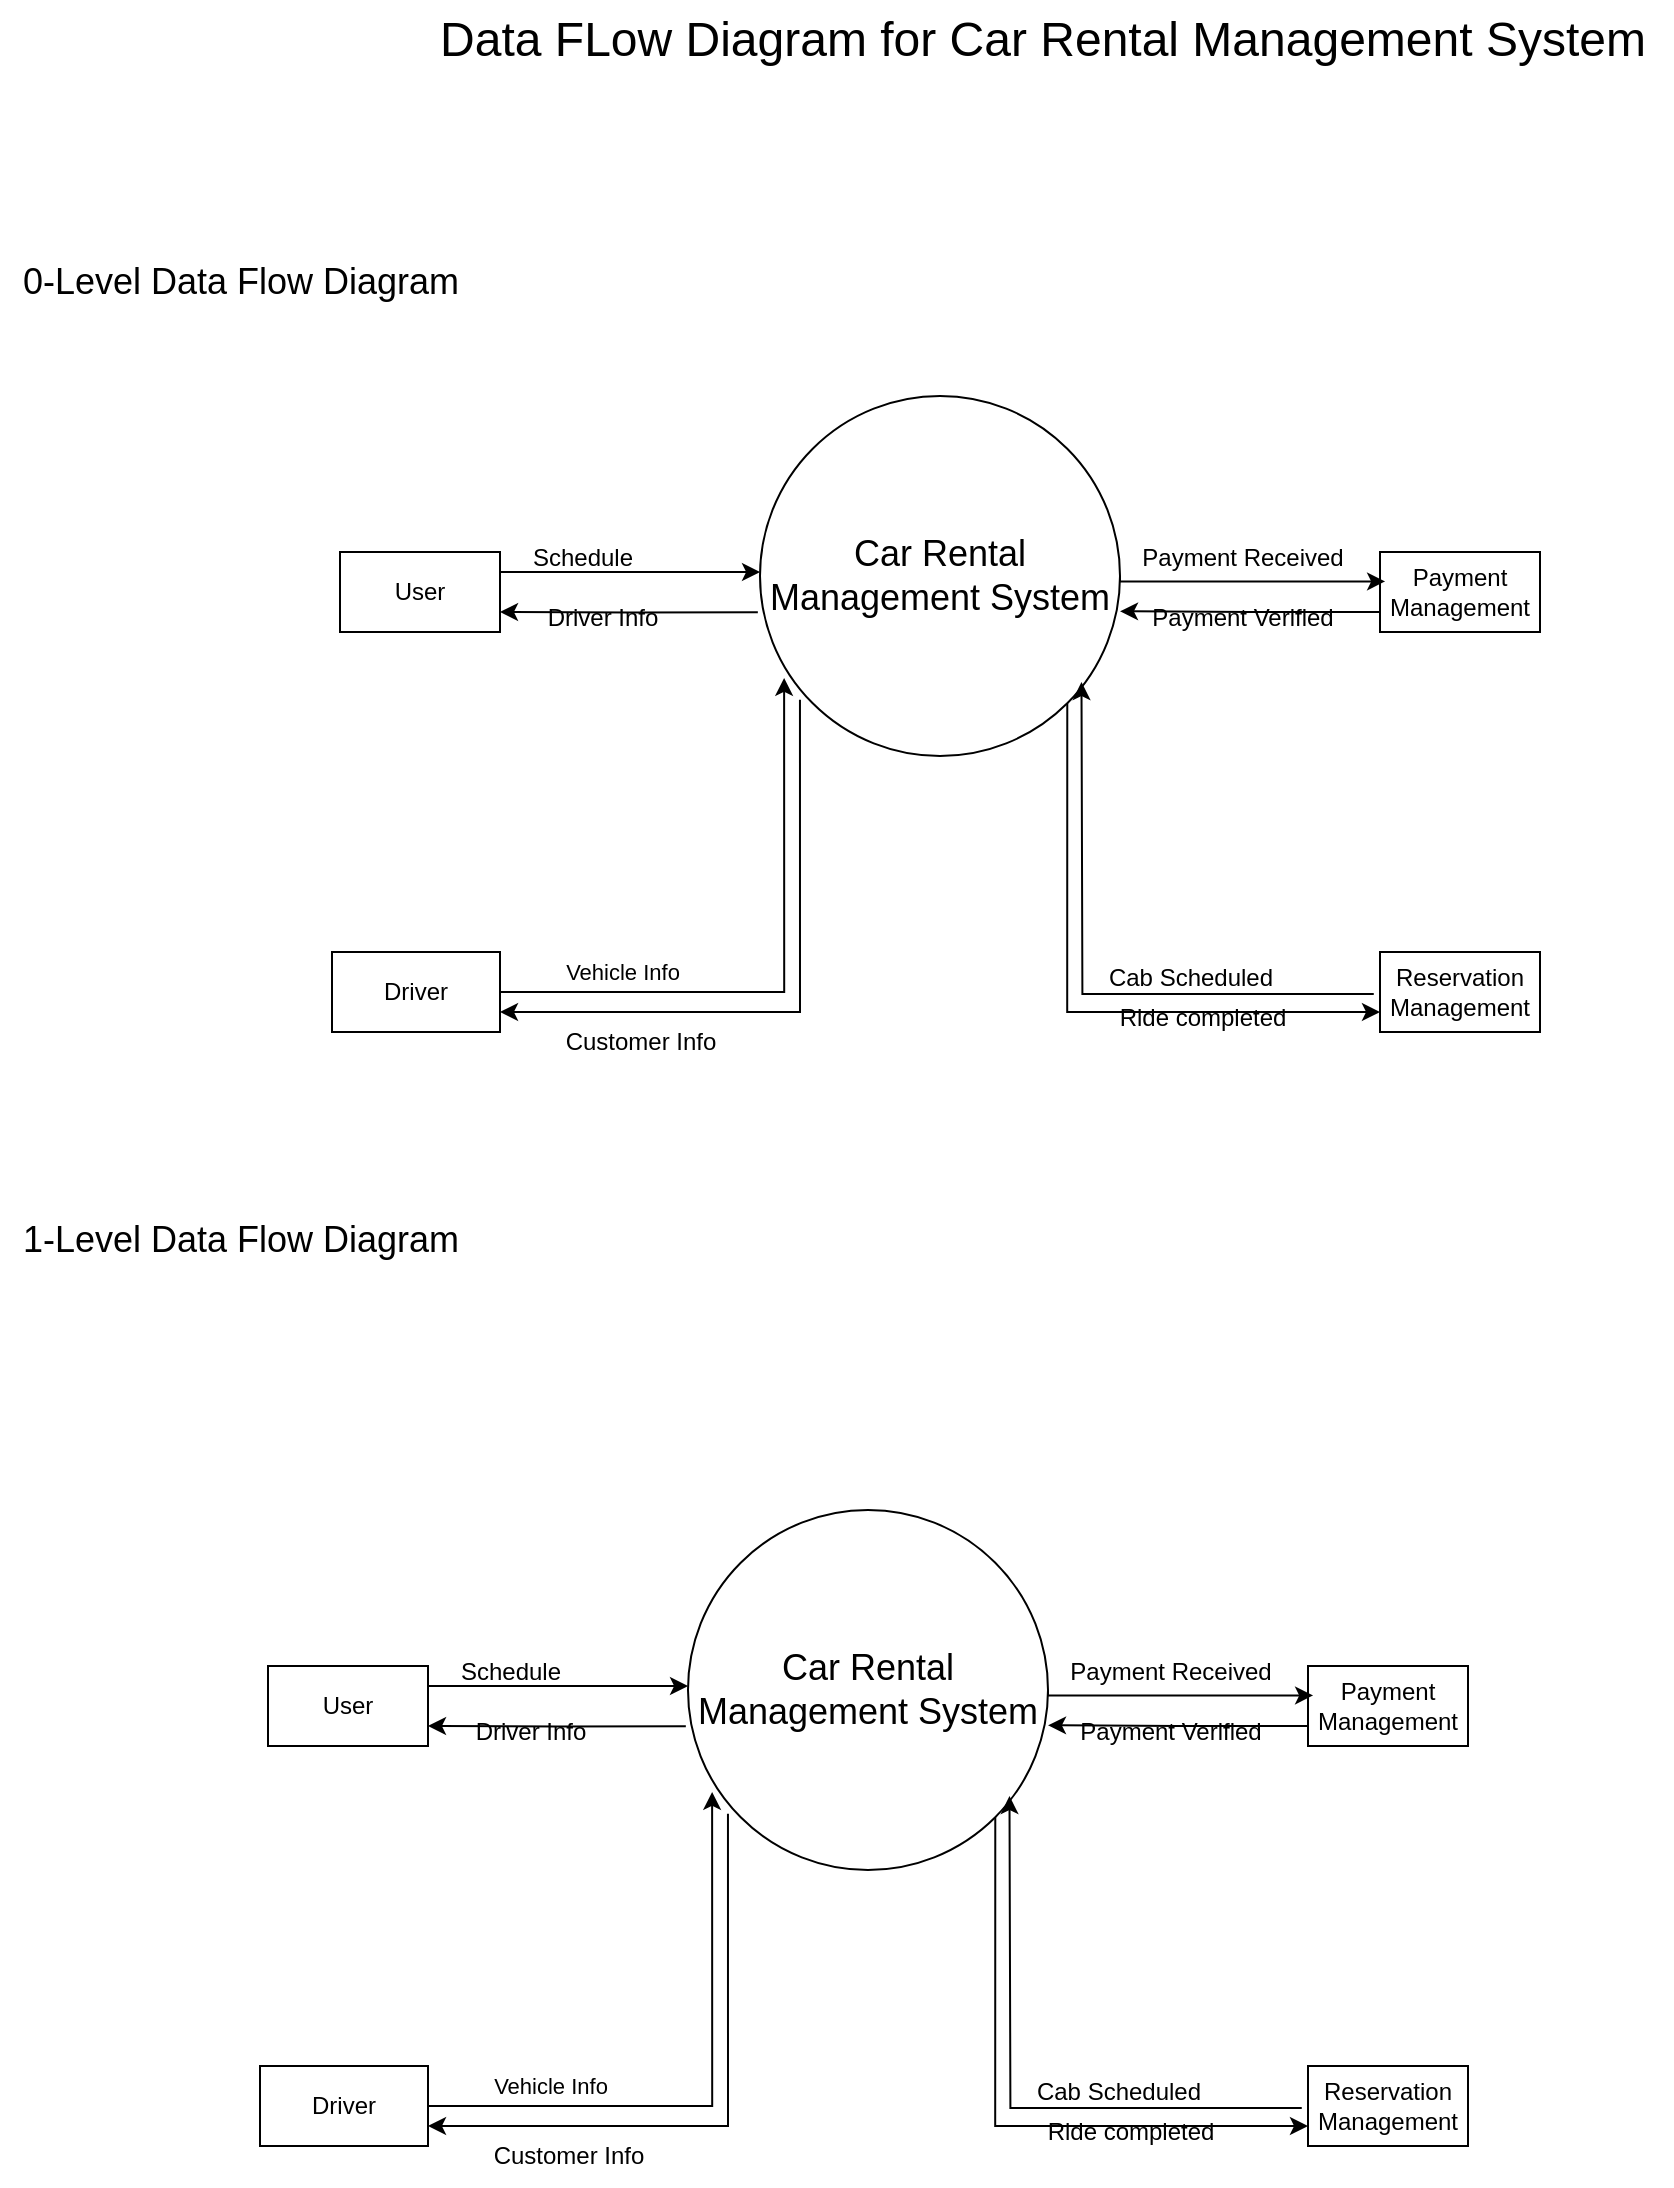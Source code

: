 <mxfile version="22.1.21" type="github">
  <diagram name="Page-1" id="b520641d-4fe3-3701-9064-5fc419738815">
    <mxGraphModel dx="1187" dy="600" grid="1" gridSize="10" guides="1" tooltips="1" connect="1" arrows="1" fold="1" page="1" pageScale="1" pageWidth="1100" pageHeight="850" background="none" math="0" shadow="0">
      <root>
        <mxCell id="0" />
        <mxCell id="1" parent="0" />
        <mxCell id="BG9GXNCdLVEFjjHwcvrj-3" value="&lt;font style=&quot;font-size: 18px;&quot;&gt;0-Level Data Flow Diagram&lt;/font&gt;" style="text;html=1;align=center;verticalAlign=middle;resizable=0;points=[];autosize=1;strokeColor=none;fillColor=none;" vertex="1" parent="1">
          <mxGeometry x="30" y="166" width="240" height="40" as="geometry" />
        </mxCell>
        <mxCell id="BG9GXNCdLVEFjjHwcvrj-5" value="&lt;font style=&quot;font-size: 24px;&quot;&gt;Data FLow Diagram for Car Rental Management System&lt;br&gt;&lt;/font&gt;" style="text;html=1;align=center;verticalAlign=middle;resizable=0;points=[];autosize=1;strokeColor=none;fillColor=none;" vertex="1" parent="1">
          <mxGeometry x="236" y="45" width="630" height="40" as="geometry" />
        </mxCell>
        <mxCell id="BG9GXNCdLVEFjjHwcvrj-40" value="&lt;div&gt;&lt;font style=&quot;font-size: 18px;&quot;&gt;1-Level Data Flow Diagram&lt;/font&gt;&lt;/div&gt;&lt;div&gt;&lt;font size=&quot;3&quot;&gt;&lt;br&gt;&lt;/font&gt;&lt;/div&gt;" style="text;html=1;align=center;verticalAlign=middle;resizable=0;points=[];autosize=1;strokeColor=none;fillColor=none;" vertex="1" parent="1">
          <mxGeometry x="30" y="650" width="240" height="50" as="geometry" />
        </mxCell>
        <mxCell id="BG9GXNCdLVEFjjHwcvrj-61" style="edgeStyle=orthogonalEdgeStyle;rounded=0;orthogonalLoop=1;jettySize=auto;html=1;exitX=1;exitY=1;exitDx=0;exitDy=0;entryX=0;entryY=0.75;entryDx=0;entryDy=0;" edge="1" parent="1" source="BG9GXNCdLVEFjjHwcvrj-62" target="BG9GXNCdLVEFjjHwcvrj-73">
          <mxGeometry relative="1" as="geometry">
            <Array as="points">
              <mxPoint x="564" y="551" />
            </Array>
          </mxGeometry>
        </mxCell>
        <mxCell id="BG9GXNCdLVEFjjHwcvrj-62" value="&lt;font style=&quot;font-size: 18px;&quot;&gt;Car Rental &lt;br&gt;Management System&lt;/font&gt;" style="ellipse;whiteSpace=wrap;html=1;aspect=fixed;" vertex="1" parent="1">
          <mxGeometry x="410" y="243" width="180" height="180" as="geometry" />
        </mxCell>
        <mxCell id="BG9GXNCdLVEFjjHwcvrj-63" style="edgeStyle=orthogonalEdgeStyle;rounded=0;orthogonalLoop=1;jettySize=auto;html=1;exitX=1;exitY=0.25;exitDx=0;exitDy=0;" edge="1" parent="1" source="BG9GXNCdLVEFjjHwcvrj-64" target="BG9GXNCdLVEFjjHwcvrj-62">
          <mxGeometry relative="1" as="geometry">
            <Array as="points">
              <mxPoint x="320" y="331" />
              <mxPoint x="320" y="331" />
            </Array>
          </mxGeometry>
        </mxCell>
        <mxCell id="BG9GXNCdLVEFjjHwcvrj-64" value="User" style="whiteSpace=wrap;html=1;" vertex="1" parent="1">
          <mxGeometry x="200" y="321" width="80" height="40" as="geometry" />
        </mxCell>
        <mxCell id="BG9GXNCdLVEFjjHwcvrj-65" style="edgeStyle=orthogonalEdgeStyle;rounded=0;orthogonalLoop=1;jettySize=auto;html=1;entryX=0.067;entryY=0.783;entryDx=0;entryDy=0;entryPerimeter=0;" edge="1" parent="1" source="BG9GXNCdLVEFjjHwcvrj-67" target="BG9GXNCdLVEFjjHwcvrj-62">
          <mxGeometry relative="1" as="geometry">
            <mxPoint x="250" y="521" as="targetPoint" />
          </mxGeometry>
        </mxCell>
        <mxCell id="BG9GXNCdLVEFjjHwcvrj-66" value="Vehicle Info" style="edgeLabel;html=1;align=center;verticalAlign=middle;resizable=0;points=[];" vertex="1" connectable="0" parent="BG9GXNCdLVEFjjHwcvrj-65">
          <mxGeometry x="-0.597" y="2" relative="1" as="geometry">
            <mxPoint y="-8" as="offset" />
          </mxGeometry>
        </mxCell>
        <mxCell id="BG9GXNCdLVEFjjHwcvrj-67" value="Driver " style="whiteSpace=wrap;html=1;" vertex="1" parent="1">
          <mxGeometry x="196" y="521" width="84" height="40" as="geometry" />
        </mxCell>
        <mxCell id="BG9GXNCdLVEFjjHwcvrj-68" style="edgeStyle=orthogonalEdgeStyle;rounded=0;orthogonalLoop=1;jettySize=auto;html=1;exitX=0.111;exitY=0.844;exitDx=0;exitDy=0;entryX=1;entryY=0.75;entryDx=0;entryDy=0;exitPerimeter=0;" edge="1" parent="1" source="BG9GXNCdLVEFjjHwcvrj-62" target="BG9GXNCdLVEFjjHwcvrj-67">
          <mxGeometry relative="1" as="geometry">
            <Array as="points">
              <mxPoint x="430" y="551" />
            </Array>
          </mxGeometry>
        </mxCell>
        <mxCell id="BG9GXNCdLVEFjjHwcvrj-69" style="edgeStyle=orthogonalEdgeStyle;rounded=0;orthogonalLoop=1;jettySize=auto;html=1;exitX=-0.006;exitY=0.601;exitDx=0;exitDy=0;entryX=1;entryY=0.75;entryDx=0;entryDy=0;exitPerimeter=0;" edge="1" parent="1" source="BG9GXNCdLVEFjjHwcvrj-62" target="BG9GXNCdLVEFjjHwcvrj-64">
          <mxGeometry relative="1" as="geometry" />
        </mxCell>
        <mxCell id="BG9GXNCdLVEFjjHwcvrj-70" value="Payment Management" style="whiteSpace=wrap;html=1;" vertex="1" parent="1">
          <mxGeometry x="720" y="321" width="80" height="40" as="geometry" />
        </mxCell>
        <mxCell id="BG9GXNCdLVEFjjHwcvrj-71" style="edgeStyle=orthogonalEdgeStyle;rounded=0;orthogonalLoop=1;jettySize=auto;html=1;exitX=1;exitY=0.5;exitDx=0;exitDy=0;entryX=0.032;entryY=0.368;entryDx=0;entryDy=0;entryPerimeter=0;" edge="1" parent="1" source="BG9GXNCdLVEFjjHwcvrj-62" target="BG9GXNCdLVEFjjHwcvrj-70">
          <mxGeometry relative="1" as="geometry">
            <Array as="points">
              <mxPoint x="590" y="336" />
            </Array>
          </mxGeometry>
        </mxCell>
        <mxCell id="BG9GXNCdLVEFjjHwcvrj-72" style="edgeStyle=orthogonalEdgeStyle;rounded=0;orthogonalLoop=1;jettySize=auto;html=1;exitX=0;exitY=0.75;exitDx=0;exitDy=0;entryX=1;entryY=0.598;entryDx=0;entryDy=0;entryPerimeter=0;" edge="1" parent="1" source="BG9GXNCdLVEFjjHwcvrj-70" target="BG9GXNCdLVEFjjHwcvrj-62">
          <mxGeometry relative="1" as="geometry" />
        </mxCell>
        <mxCell id="BG9GXNCdLVEFjjHwcvrj-73" value="Reservation Management" style="rounded=0;whiteSpace=wrap;html=1;" vertex="1" parent="1">
          <mxGeometry x="720" y="521" width="80" height="40" as="geometry" />
        </mxCell>
        <mxCell id="BG9GXNCdLVEFjjHwcvrj-74" style="edgeStyle=orthogonalEdgeStyle;rounded=0;orthogonalLoop=1;jettySize=auto;html=1;entryX=0.067;entryY=0.783;entryDx=0;entryDy=0;entryPerimeter=0;exitX=-0.039;exitY=0.525;exitDx=0;exitDy=0;exitPerimeter=0;" edge="1" parent="1" source="BG9GXNCdLVEFjjHwcvrj-73">
          <mxGeometry relative="1" as="geometry">
            <mxPoint x="570.74" y="386" as="targetPoint" />
            <mxPoint x="428.74" y="543" as="sourcePoint" />
          </mxGeometry>
        </mxCell>
        <mxCell id="BG9GXNCdLVEFjjHwcvrj-75" value="Schedule" style="text;html=1;align=center;verticalAlign=middle;resizable=0;points=[];autosize=1;strokeColor=none;fillColor=none;" vertex="1" parent="1">
          <mxGeometry x="286" y="309" width="70" height="30" as="geometry" />
        </mxCell>
        <mxCell id="BG9GXNCdLVEFjjHwcvrj-76" value="Driver Info" style="text;html=1;align=center;verticalAlign=middle;resizable=0;points=[];autosize=1;strokeColor=none;fillColor=none;" vertex="1" parent="1">
          <mxGeometry x="291" y="339" width="80" height="30" as="geometry" />
        </mxCell>
        <mxCell id="BG9GXNCdLVEFjjHwcvrj-77" value="Payment Received" style="text;html=1;align=center;verticalAlign=middle;resizable=0;points=[];autosize=1;strokeColor=none;fillColor=none;" vertex="1" parent="1">
          <mxGeometry x="591" y="309" width="120" height="30" as="geometry" />
        </mxCell>
        <mxCell id="BG9GXNCdLVEFjjHwcvrj-78" value="Payment Verified" style="text;html=1;align=center;verticalAlign=middle;resizable=0;points=[];autosize=1;strokeColor=none;fillColor=none;" vertex="1" parent="1">
          <mxGeometry x="596" y="339" width="110" height="30" as="geometry" />
        </mxCell>
        <mxCell id="BG9GXNCdLVEFjjHwcvrj-79" value="Customer Info" style="text;html=1;align=center;verticalAlign=middle;resizable=0;points=[];autosize=1;strokeColor=none;fillColor=none;" vertex="1" parent="1">
          <mxGeometry x="300" y="551" width="100" height="30" as="geometry" />
        </mxCell>
        <mxCell id="BG9GXNCdLVEFjjHwcvrj-80" value="Cab Scheduled" style="text;html=1;align=center;verticalAlign=middle;resizable=0;points=[];autosize=1;strokeColor=none;fillColor=none;" vertex="1" parent="1">
          <mxGeometry x="570" y="519" width="110" height="30" as="geometry" />
        </mxCell>
        <mxCell id="BG9GXNCdLVEFjjHwcvrj-81" value="Ride completed" style="text;html=1;align=center;verticalAlign=middle;resizable=0;points=[];autosize=1;strokeColor=none;fillColor=none;" vertex="1" parent="1">
          <mxGeometry x="576" y="539" width="110" height="30" as="geometry" />
        </mxCell>
        <mxCell id="BG9GXNCdLVEFjjHwcvrj-83" style="edgeStyle=orthogonalEdgeStyle;rounded=0;orthogonalLoop=1;jettySize=auto;html=1;exitX=1;exitY=1;exitDx=0;exitDy=0;entryX=0;entryY=0.75;entryDx=0;entryDy=0;" edge="1" parent="1" source="BG9GXNCdLVEFjjHwcvrj-84" target="BG9GXNCdLVEFjjHwcvrj-95">
          <mxGeometry relative="1" as="geometry">
            <Array as="points">
              <mxPoint x="528" y="1108" />
            </Array>
          </mxGeometry>
        </mxCell>
        <mxCell id="BG9GXNCdLVEFjjHwcvrj-84" value="&lt;font style=&quot;font-size: 18px;&quot;&gt;Car Rental &lt;br&gt;Management System&lt;/font&gt;" style="ellipse;whiteSpace=wrap;html=1;aspect=fixed;" vertex="1" parent="1">
          <mxGeometry x="374" y="800" width="180" height="180" as="geometry" />
        </mxCell>
        <mxCell id="BG9GXNCdLVEFjjHwcvrj-85" style="edgeStyle=orthogonalEdgeStyle;rounded=0;orthogonalLoop=1;jettySize=auto;html=1;exitX=1;exitY=0.25;exitDx=0;exitDy=0;" edge="1" parent="1" source="BG9GXNCdLVEFjjHwcvrj-86" target="BG9GXNCdLVEFjjHwcvrj-84">
          <mxGeometry relative="1" as="geometry">
            <Array as="points">
              <mxPoint x="284" y="888" />
              <mxPoint x="284" y="888" />
            </Array>
          </mxGeometry>
        </mxCell>
        <mxCell id="BG9GXNCdLVEFjjHwcvrj-86" value="User" style="whiteSpace=wrap;html=1;" vertex="1" parent="1">
          <mxGeometry x="164" y="878" width="80" height="40" as="geometry" />
        </mxCell>
        <mxCell id="BG9GXNCdLVEFjjHwcvrj-87" style="edgeStyle=orthogonalEdgeStyle;rounded=0;orthogonalLoop=1;jettySize=auto;html=1;entryX=0.067;entryY=0.783;entryDx=0;entryDy=0;entryPerimeter=0;" edge="1" parent="1" source="BG9GXNCdLVEFjjHwcvrj-89" target="BG9GXNCdLVEFjjHwcvrj-84">
          <mxGeometry relative="1" as="geometry">
            <mxPoint x="214" y="1078" as="targetPoint" />
          </mxGeometry>
        </mxCell>
        <mxCell id="BG9GXNCdLVEFjjHwcvrj-88" value="Vehicle Info" style="edgeLabel;html=1;align=center;verticalAlign=middle;resizable=0;points=[];" vertex="1" connectable="0" parent="BG9GXNCdLVEFjjHwcvrj-87">
          <mxGeometry x="-0.597" y="2" relative="1" as="geometry">
            <mxPoint y="-8" as="offset" />
          </mxGeometry>
        </mxCell>
        <mxCell id="BG9GXNCdLVEFjjHwcvrj-89" value="Driver " style="whiteSpace=wrap;html=1;" vertex="1" parent="1">
          <mxGeometry x="160" y="1078" width="84" height="40" as="geometry" />
        </mxCell>
        <mxCell id="BG9GXNCdLVEFjjHwcvrj-90" style="edgeStyle=orthogonalEdgeStyle;rounded=0;orthogonalLoop=1;jettySize=auto;html=1;exitX=0.111;exitY=0.844;exitDx=0;exitDy=0;entryX=1;entryY=0.75;entryDx=0;entryDy=0;exitPerimeter=0;" edge="1" parent="1" source="BG9GXNCdLVEFjjHwcvrj-84" target="BG9GXNCdLVEFjjHwcvrj-89">
          <mxGeometry relative="1" as="geometry">
            <Array as="points">
              <mxPoint x="394" y="1108" />
            </Array>
          </mxGeometry>
        </mxCell>
        <mxCell id="BG9GXNCdLVEFjjHwcvrj-91" style="edgeStyle=orthogonalEdgeStyle;rounded=0;orthogonalLoop=1;jettySize=auto;html=1;exitX=-0.006;exitY=0.601;exitDx=0;exitDy=0;entryX=1;entryY=0.75;entryDx=0;entryDy=0;exitPerimeter=0;" edge="1" parent="1" source="BG9GXNCdLVEFjjHwcvrj-84" target="BG9GXNCdLVEFjjHwcvrj-86">
          <mxGeometry relative="1" as="geometry" />
        </mxCell>
        <mxCell id="BG9GXNCdLVEFjjHwcvrj-92" value="Payment Management" style="whiteSpace=wrap;html=1;" vertex="1" parent="1">
          <mxGeometry x="684" y="878" width="80" height="40" as="geometry" />
        </mxCell>
        <mxCell id="BG9GXNCdLVEFjjHwcvrj-93" style="edgeStyle=orthogonalEdgeStyle;rounded=0;orthogonalLoop=1;jettySize=auto;html=1;exitX=1;exitY=0.5;exitDx=0;exitDy=0;entryX=0.032;entryY=0.368;entryDx=0;entryDy=0;entryPerimeter=0;" edge="1" parent="1" source="BG9GXNCdLVEFjjHwcvrj-84" target="BG9GXNCdLVEFjjHwcvrj-92">
          <mxGeometry relative="1" as="geometry">
            <Array as="points">
              <mxPoint x="554" y="893" />
            </Array>
          </mxGeometry>
        </mxCell>
        <mxCell id="BG9GXNCdLVEFjjHwcvrj-94" style="edgeStyle=orthogonalEdgeStyle;rounded=0;orthogonalLoop=1;jettySize=auto;html=1;exitX=0;exitY=0.75;exitDx=0;exitDy=0;entryX=1;entryY=0.598;entryDx=0;entryDy=0;entryPerimeter=0;" edge="1" parent="1" source="BG9GXNCdLVEFjjHwcvrj-92" target="BG9GXNCdLVEFjjHwcvrj-84">
          <mxGeometry relative="1" as="geometry" />
        </mxCell>
        <mxCell id="BG9GXNCdLVEFjjHwcvrj-95" value="Reservation Management" style="rounded=0;whiteSpace=wrap;html=1;" vertex="1" parent="1">
          <mxGeometry x="684" y="1078" width="80" height="40" as="geometry" />
        </mxCell>
        <mxCell id="BG9GXNCdLVEFjjHwcvrj-96" style="edgeStyle=orthogonalEdgeStyle;rounded=0;orthogonalLoop=1;jettySize=auto;html=1;entryX=0.067;entryY=0.783;entryDx=0;entryDy=0;entryPerimeter=0;exitX=-0.039;exitY=0.525;exitDx=0;exitDy=0;exitPerimeter=0;" edge="1" parent="1" source="BG9GXNCdLVEFjjHwcvrj-95">
          <mxGeometry relative="1" as="geometry">
            <mxPoint x="534.74" y="943" as="targetPoint" />
            <mxPoint x="392.74" y="1100" as="sourcePoint" />
          </mxGeometry>
        </mxCell>
        <mxCell id="BG9GXNCdLVEFjjHwcvrj-97" value="Schedule" style="text;html=1;align=center;verticalAlign=middle;resizable=0;points=[];autosize=1;strokeColor=none;fillColor=none;" vertex="1" parent="1">
          <mxGeometry x="250" y="866" width="70" height="30" as="geometry" />
        </mxCell>
        <mxCell id="BG9GXNCdLVEFjjHwcvrj-98" value="Driver Info" style="text;html=1;align=center;verticalAlign=middle;resizable=0;points=[];autosize=1;strokeColor=none;fillColor=none;" vertex="1" parent="1">
          <mxGeometry x="255" y="896" width="80" height="30" as="geometry" />
        </mxCell>
        <mxCell id="BG9GXNCdLVEFjjHwcvrj-99" value="Payment Received" style="text;html=1;align=center;verticalAlign=middle;resizable=0;points=[];autosize=1;strokeColor=none;fillColor=none;" vertex="1" parent="1">
          <mxGeometry x="555" y="866" width="120" height="30" as="geometry" />
        </mxCell>
        <mxCell id="BG9GXNCdLVEFjjHwcvrj-100" value="Payment Verified" style="text;html=1;align=center;verticalAlign=middle;resizable=0;points=[];autosize=1;strokeColor=none;fillColor=none;" vertex="1" parent="1">
          <mxGeometry x="560" y="896" width="110" height="30" as="geometry" />
        </mxCell>
        <mxCell id="BG9GXNCdLVEFjjHwcvrj-101" value="Customer Info" style="text;html=1;align=center;verticalAlign=middle;resizable=0;points=[];autosize=1;strokeColor=none;fillColor=none;" vertex="1" parent="1">
          <mxGeometry x="264" y="1108" width="100" height="30" as="geometry" />
        </mxCell>
        <mxCell id="BG9GXNCdLVEFjjHwcvrj-102" value="Cab Scheduled" style="text;html=1;align=center;verticalAlign=middle;resizable=0;points=[];autosize=1;strokeColor=none;fillColor=none;" vertex="1" parent="1">
          <mxGeometry x="534" y="1076" width="110" height="30" as="geometry" />
        </mxCell>
        <mxCell id="BG9GXNCdLVEFjjHwcvrj-103" value="Ride completed" style="text;html=1;align=center;verticalAlign=middle;resizable=0;points=[];autosize=1;strokeColor=none;fillColor=none;" vertex="1" parent="1">
          <mxGeometry x="540" y="1096" width="110" height="30" as="geometry" />
        </mxCell>
      </root>
    </mxGraphModel>
  </diagram>
</mxfile>
